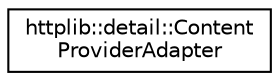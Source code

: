 digraph "Graphical Class Hierarchy"
{
 // LATEX_PDF_SIZE
  edge [fontname="Helvetica",fontsize="10",labelfontname="Helvetica",labelfontsize="10"];
  node [fontname="Helvetica",fontsize="10",shape=record];
  rankdir="LR";
  Node0 [label="httplib::detail::Content\lProviderAdapter",height=0.2,width=0.4,color="black", fillcolor="white", style="filled",URL="$classhttplib_1_1detail_1_1ContentProviderAdapter.html",tooltip=" "];
}
